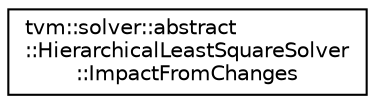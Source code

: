 digraph "Graphical Class Hierarchy"
{
  edge [fontname="Helvetica",fontsize="10",labelfontname="Helvetica",labelfontsize="10"];
  node [fontname="Helvetica",fontsize="10",shape=record];
  rankdir="LR";
  Node0 [label="tvm::solver::abstract\l::HierarchicalLeastSquareSolver\l::ImpactFromChanges",height=0.2,width=0.4,color="black", fillcolor="white", style="filled",URL="$structtvm_1_1solver_1_1abstract_1_1HierarchicalLeastSquareSolver_1_1ImpactFromChanges.html"];
}
